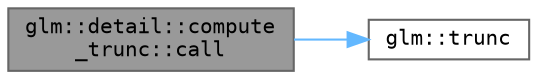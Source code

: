 digraph "glm::detail::compute_trunc::call"
{
 // LATEX_PDF_SIZE
  bgcolor="transparent";
  edge [fontname=Terminal,fontsize=10,labelfontname=Helvetica,labelfontsize=10];
  node [fontname=Terminal,fontsize=10,shape=box,height=0.2,width=0.4];
  rankdir="LR";
  Node1 [label="glm::detail::compute\l_trunc::call",height=0.2,width=0.4,color="gray40", fillcolor="grey60", style="filled", fontcolor="black",tooltip=" "];
  Node1 -> Node2 [color="steelblue1",style="solid"];
  Node2 [label="glm::trunc",height=0.2,width=0.4,color="grey40", fillcolor="white", style="filled",URL="$group__core__func__common.html#ga3147679b4cd5f249c74f03906c2eb4d1",tooltip=" "];
}
